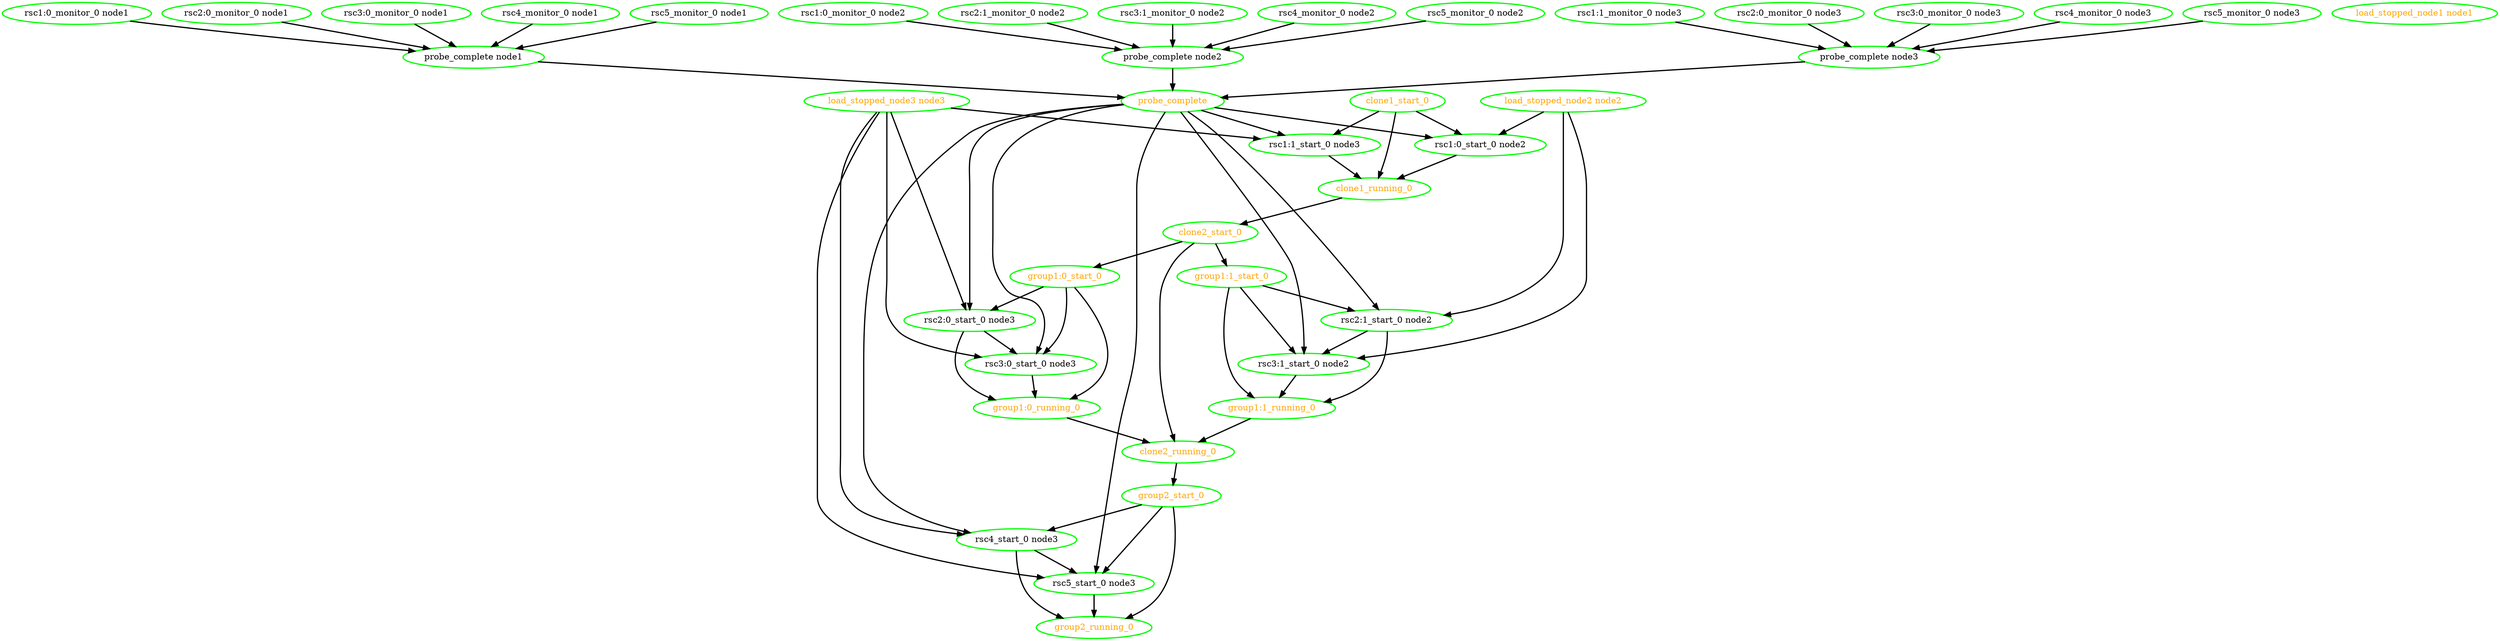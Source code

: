 digraph "g" {
"clone1_running_0" -> "clone2_start_0" [ style = bold]
"clone1_running_0" [ style=bold color="green" fontcolor="orange"]
"clone1_start_0" -> "clone1_running_0" [ style = bold]
"clone1_start_0" -> "rsc1:0_start_0 node2" [ style = bold]
"clone1_start_0" -> "rsc1:1_start_0 node3" [ style = bold]
"clone1_start_0" [ style=bold color="green" fontcolor="orange"]
"clone2_running_0" -> "group2_start_0" [ style = bold]
"clone2_running_0" [ style=bold color="green" fontcolor="orange"]
"clone2_start_0" -> "clone2_running_0" [ style = bold]
"clone2_start_0" -> "group1:0_start_0" [ style = bold]
"clone2_start_0" -> "group1:1_start_0" [ style = bold]
"clone2_start_0" [ style=bold color="green" fontcolor="orange"]
"group1:0_running_0" -> "clone2_running_0" [ style = bold]
"group1:0_running_0" [ style=bold color="green" fontcolor="orange"]
"group1:0_start_0" -> "group1:0_running_0" [ style = bold]
"group1:0_start_0" -> "rsc2:0_start_0 node3" [ style = bold]
"group1:0_start_0" -> "rsc3:0_start_0 node3" [ style = bold]
"group1:0_start_0" [ style=bold color="green" fontcolor="orange"]
"group1:1_running_0" -> "clone2_running_0" [ style = bold]
"group1:1_running_0" [ style=bold color="green" fontcolor="orange"]
"group1:1_start_0" -> "group1:1_running_0" [ style = bold]
"group1:1_start_0" -> "rsc2:1_start_0 node2" [ style = bold]
"group1:1_start_0" -> "rsc3:1_start_0 node2" [ style = bold]
"group1:1_start_0" [ style=bold color="green" fontcolor="orange"]
"group2_running_0" [ style=bold color="green" fontcolor="orange"]
"group2_start_0" -> "group2_running_0" [ style = bold]
"group2_start_0" -> "rsc4_start_0 node3" [ style = bold]
"group2_start_0" -> "rsc5_start_0 node3" [ style = bold]
"group2_start_0" [ style=bold color="green" fontcolor="orange"]
"load_stopped_node1 node1" [ style=bold color="green" fontcolor="orange"]
"load_stopped_node2 node2" -> "rsc1:0_start_0 node2" [ style = bold]
"load_stopped_node2 node2" -> "rsc2:1_start_0 node2" [ style = bold]
"load_stopped_node2 node2" -> "rsc3:1_start_0 node2" [ style = bold]
"load_stopped_node2 node2" [ style=bold color="green" fontcolor="orange"]
"load_stopped_node3 node3" -> "rsc1:1_start_0 node3" [ style = bold]
"load_stopped_node3 node3" -> "rsc2:0_start_0 node3" [ style = bold]
"load_stopped_node3 node3" -> "rsc3:0_start_0 node3" [ style = bold]
"load_stopped_node3 node3" -> "rsc4_start_0 node3" [ style = bold]
"load_stopped_node3 node3" -> "rsc5_start_0 node3" [ style = bold]
"load_stopped_node3 node3" [ style=bold color="green" fontcolor="orange"]
"probe_complete node1" -> "probe_complete" [ style = bold]
"probe_complete node1" [ style=bold color="green" fontcolor="black"]
"probe_complete node2" -> "probe_complete" [ style = bold]
"probe_complete node2" [ style=bold color="green" fontcolor="black"]
"probe_complete node3" -> "probe_complete" [ style = bold]
"probe_complete node3" [ style=bold color="green" fontcolor="black"]
"probe_complete" -> "rsc1:0_start_0 node2" [ style = bold]
"probe_complete" -> "rsc1:1_start_0 node3" [ style = bold]
"probe_complete" -> "rsc2:0_start_0 node3" [ style = bold]
"probe_complete" -> "rsc2:1_start_0 node2" [ style = bold]
"probe_complete" -> "rsc3:0_start_0 node3" [ style = bold]
"probe_complete" -> "rsc3:1_start_0 node2" [ style = bold]
"probe_complete" -> "rsc4_start_0 node3" [ style = bold]
"probe_complete" -> "rsc5_start_0 node3" [ style = bold]
"probe_complete" [ style=bold color="green" fontcolor="orange"]
"rsc1:0_monitor_0 node1" -> "probe_complete node1" [ style = bold]
"rsc1:0_monitor_0 node1" [ style=bold color="green" fontcolor="black"]
"rsc1:0_monitor_0 node2" -> "probe_complete node2" [ style = bold]
"rsc1:0_monitor_0 node2" [ style=bold color="green" fontcolor="black"]
"rsc1:0_start_0 node2" -> "clone1_running_0" [ style = bold]
"rsc1:0_start_0 node2" [ style=bold color="green" fontcolor="black"]
"rsc1:1_monitor_0 node3" -> "probe_complete node3" [ style = bold]
"rsc1:1_monitor_0 node3" [ style=bold color="green" fontcolor="black"]
"rsc1:1_start_0 node3" -> "clone1_running_0" [ style = bold]
"rsc1:1_start_0 node3" [ style=bold color="green" fontcolor="black"]
"rsc2:0_monitor_0 node1" -> "probe_complete node1" [ style = bold]
"rsc2:0_monitor_0 node1" [ style=bold color="green" fontcolor="black"]
"rsc2:0_monitor_0 node3" -> "probe_complete node3" [ style = bold]
"rsc2:0_monitor_0 node3" [ style=bold color="green" fontcolor="black"]
"rsc2:0_start_0 node3" -> "group1:0_running_0" [ style = bold]
"rsc2:0_start_0 node3" -> "rsc3:0_start_0 node3" [ style = bold]
"rsc2:0_start_0 node3" [ style=bold color="green" fontcolor="black"]
"rsc2:1_monitor_0 node2" -> "probe_complete node2" [ style = bold]
"rsc2:1_monitor_0 node2" [ style=bold color="green" fontcolor="black"]
"rsc2:1_start_0 node2" -> "group1:1_running_0" [ style = bold]
"rsc2:1_start_0 node2" -> "rsc3:1_start_0 node2" [ style = bold]
"rsc2:1_start_0 node2" [ style=bold color="green" fontcolor="black"]
"rsc3:0_monitor_0 node1" -> "probe_complete node1" [ style = bold]
"rsc3:0_monitor_0 node1" [ style=bold color="green" fontcolor="black"]
"rsc3:0_monitor_0 node3" -> "probe_complete node3" [ style = bold]
"rsc3:0_monitor_0 node3" [ style=bold color="green" fontcolor="black"]
"rsc3:0_start_0 node3" -> "group1:0_running_0" [ style = bold]
"rsc3:0_start_0 node3" [ style=bold color="green" fontcolor="black"]
"rsc3:1_monitor_0 node2" -> "probe_complete node2" [ style = bold]
"rsc3:1_monitor_0 node2" [ style=bold color="green" fontcolor="black"]
"rsc3:1_start_0 node2" -> "group1:1_running_0" [ style = bold]
"rsc3:1_start_0 node2" [ style=bold color="green" fontcolor="black"]
"rsc4_monitor_0 node1" -> "probe_complete node1" [ style = bold]
"rsc4_monitor_0 node1" [ style=bold color="green" fontcolor="black"]
"rsc4_monitor_0 node2" -> "probe_complete node2" [ style = bold]
"rsc4_monitor_0 node2" [ style=bold color="green" fontcolor="black"]
"rsc4_monitor_0 node3" -> "probe_complete node3" [ style = bold]
"rsc4_monitor_0 node3" [ style=bold color="green" fontcolor="black"]
"rsc4_start_0 node3" -> "group2_running_0" [ style = bold]
"rsc4_start_0 node3" -> "rsc5_start_0 node3" [ style = bold]
"rsc4_start_0 node3" [ style=bold color="green" fontcolor="black"]
"rsc5_monitor_0 node1" -> "probe_complete node1" [ style = bold]
"rsc5_monitor_0 node1" [ style=bold color="green" fontcolor="black"]
"rsc5_monitor_0 node2" -> "probe_complete node2" [ style = bold]
"rsc5_monitor_0 node2" [ style=bold color="green" fontcolor="black"]
"rsc5_monitor_0 node3" -> "probe_complete node3" [ style = bold]
"rsc5_monitor_0 node3" [ style=bold color="green" fontcolor="black"]
"rsc5_start_0 node3" -> "group2_running_0" [ style = bold]
"rsc5_start_0 node3" [ style=bold color="green" fontcolor="black"]
}
